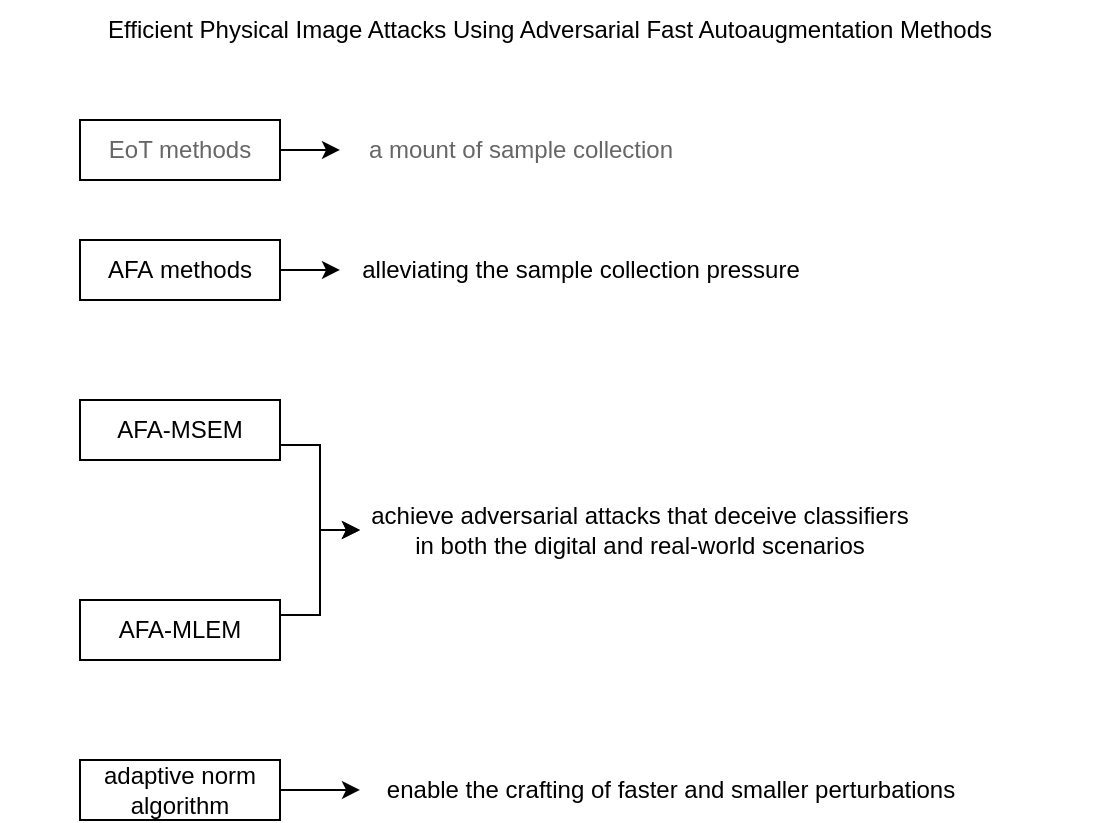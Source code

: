 <mxfile version="21.6.2" type="github">
  <diagram name="第 1 页" id="bg1YBPtNvMRcdtTk9uoi">
    <mxGraphModel dx="1468" dy="374" grid="1" gridSize="10" guides="1" tooltips="1" connect="1" arrows="1" fold="1" page="1" pageScale="1" pageWidth="827" pageHeight="1169" math="0" shadow="0">
      <root>
        <mxCell id="0" />
        <mxCell id="1" parent="0" />
        <mxCell id="tyRtAacIzeEGG3dSfyBD-1" value="Efficient Physical Image Attacks Using Adversarial Fast Autoaugmentation Methods" style="text;html=1;strokeColor=none;fillColor=none;align=center;verticalAlign=middle;whiteSpace=wrap;rounded=0;" vertex="1" parent="1">
          <mxGeometry x="-40" y="20" width="550" height="30" as="geometry" />
        </mxCell>
        <mxCell id="tyRtAacIzeEGG3dSfyBD-4" style="edgeStyle=orthogonalEdgeStyle;rounded=0;orthogonalLoop=1;jettySize=auto;html=1;exitX=1;exitY=0.5;exitDx=0;exitDy=0;fontColor=#666666;" edge="1" parent="1" source="tyRtAacIzeEGG3dSfyBD-2">
          <mxGeometry relative="1" as="geometry">
            <mxPoint x="130" y="94.966" as="targetPoint" />
          </mxGeometry>
        </mxCell>
        <mxCell id="tyRtAacIzeEGG3dSfyBD-2" value="EoT methods" style="rounded=0;whiteSpace=wrap;html=1;fontColor=#666666;" vertex="1" parent="1">
          <mxGeometry y="80" width="100" height="30" as="geometry" />
        </mxCell>
        <mxCell id="tyRtAacIzeEGG3dSfyBD-5" value="a mount of sample collection" style="text;html=1;align=center;verticalAlign=middle;resizable=0;points=[];autosize=1;strokeColor=none;fillColor=none;fontColor=#666666;" vertex="1" parent="1">
          <mxGeometry x="130" y="80" width="180" height="30" as="geometry" />
        </mxCell>
        <mxCell id="tyRtAacIzeEGG3dSfyBD-8" style="edgeStyle=orthogonalEdgeStyle;rounded=0;orthogonalLoop=1;jettySize=auto;html=1;exitX=1;exitY=0.5;exitDx=0;exitDy=0;" edge="1" parent="1" source="tyRtAacIzeEGG3dSfyBD-6">
          <mxGeometry relative="1" as="geometry">
            <mxPoint x="130" y="154.966" as="targetPoint" />
          </mxGeometry>
        </mxCell>
        <mxCell id="tyRtAacIzeEGG3dSfyBD-6" value="AFA&amp;nbsp;methods" style="rounded=0;whiteSpace=wrap;html=1;" vertex="1" parent="1">
          <mxGeometry y="140" width="100" height="30" as="geometry" />
        </mxCell>
        <mxCell id="tyRtAacIzeEGG3dSfyBD-9" value="alleviating the sample collection pressure" style="text;html=1;align=center;verticalAlign=middle;resizable=0;points=[];autosize=1;strokeColor=none;fillColor=none;" vertex="1" parent="1">
          <mxGeometry x="130" y="140" width="240" height="30" as="geometry" />
        </mxCell>
        <mxCell id="tyRtAacIzeEGG3dSfyBD-18" style="edgeStyle=orthogonalEdgeStyle;rounded=0;orthogonalLoop=1;jettySize=auto;html=1;exitX=1;exitY=0.75;exitDx=0;exitDy=0;entryX=0;entryY=0.5;entryDx=0;entryDy=0;" edge="1" parent="1" source="tyRtAacIzeEGG3dSfyBD-10" target="tyRtAacIzeEGG3dSfyBD-13">
          <mxGeometry relative="1" as="geometry" />
        </mxCell>
        <mxCell id="tyRtAacIzeEGG3dSfyBD-10" value="AFA-MSEM" style="rounded=0;whiteSpace=wrap;html=1;" vertex="1" parent="1">
          <mxGeometry y="220" width="100" height="30" as="geometry" />
        </mxCell>
        <mxCell id="tyRtAacIzeEGG3dSfyBD-20" style="edgeStyle=orthogonalEdgeStyle;rounded=0;orthogonalLoop=1;jettySize=auto;html=1;exitX=1;exitY=0.25;exitDx=0;exitDy=0;entryX=0;entryY=0.5;entryDx=0;entryDy=0;" edge="1" parent="1" source="tyRtAacIzeEGG3dSfyBD-11" target="tyRtAacIzeEGG3dSfyBD-13">
          <mxGeometry relative="1" as="geometry" />
        </mxCell>
        <mxCell id="tyRtAacIzeEGG3dSfyBD-11" value="AFA-MLEM" style="rounded=0;whiteSpace=wrap;html=1;" vertex="1" parent="1">
          <mxGeometry y="320" width="100" height="30" as="geometry" />
        </mxCell>
        <mxCell id="tyRtAacIzeEGG3dSfyBD-13" value="achieve adversarial attacks that deceive classifiers in both the digital and real-world scenarios" style="text;html=1;strokeColor=none;fillColor=none;align=center;verticalAlign=middle;whiteSpace=wrap;rounded=0;" vertex="1" parent="1">
          <mxGeometry x="140" y="270" width="280" height="30" as="geometry" />
        </mxCell>
        <mxCell id="tyRtAacIzeEGG3dSfyBD-22" style="edgeStyle=orthogonalEdgeStyle;rounded=0;orthogonalLoop=1;jettySize=auto;html=1;exitX=1;exitY=0.5;exitDx=0;exitDy=0;" edge="1" parent="1" source="tyRtAacIzeEGG3dSfyBD-21">
          <mxGeometry relative="1" as="geometry">
            <mxPoint x="140" y="414.966" as="targetPoint" />
          </mxGeometry>
        </mxCell>
        <mxCell id="tyRtAacIzeEGG3dSfyBD-21" value="adaptive norm algorithm" style="rounded=0;whiteSpace=wrap;html=1;" vertex="1" parent="1">
          <mxGeometry y="400" width="100" height="30" as="geometry" />
        </mxCell>
        <mxCell id="tyRtAacIzeEGG3dSfyBD-23" value="enable the crafting of faster and smaller perturbations" style="text;html=1;align=center;verticalAlign=middle;resizable=0;points=[];autosize=1;strokeColor=none;fillColor=none;" vertex="1" parent="1">
          <mxGeometry x="140" y="400" width="310" height="30" as="geometry" />
        </mxCell>
      </root>
    </mxGraphModel>
  </diagram>
</mxfile>
